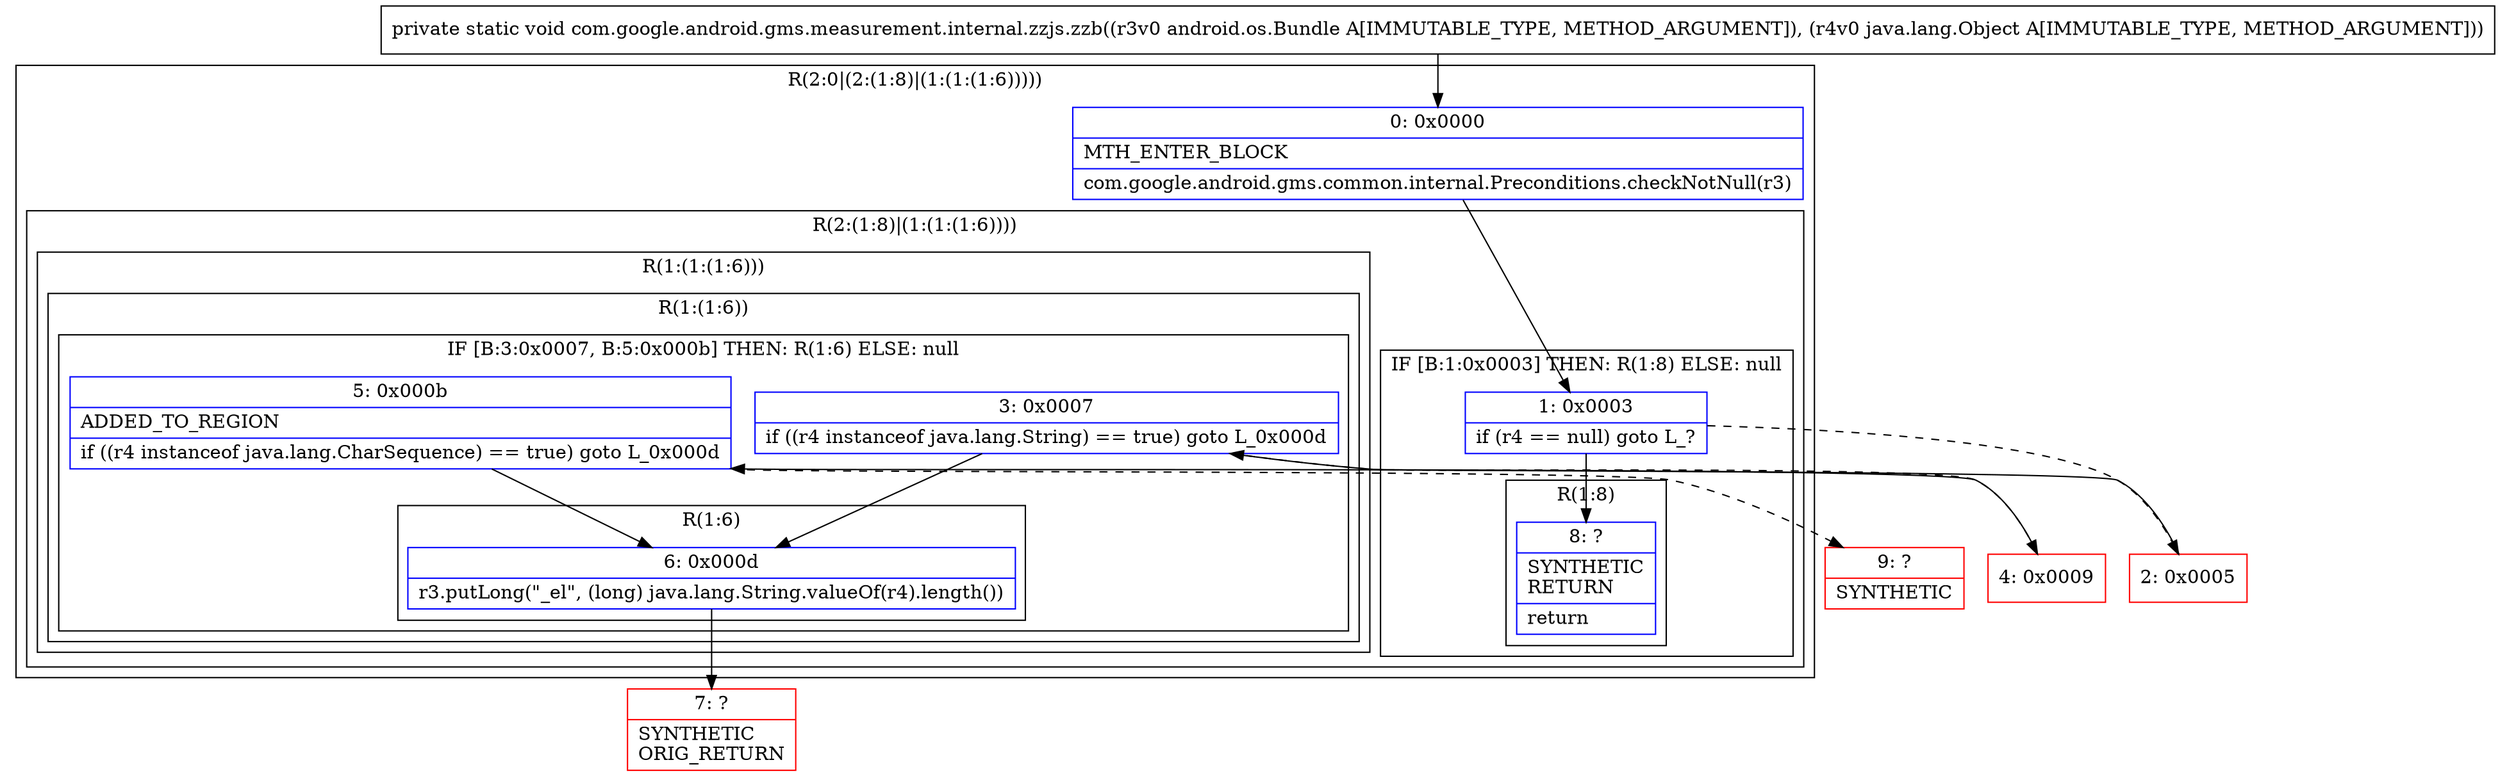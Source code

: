 digraph "CFG forcom.google.android.gms.measurement.internal.zzjs.zzb(Landroid\/os\/Bundle;Ljava\/lang\/Object;)V" {
subgraph cluster_Region_2133688307 {
label = "R(2:0|(2:(1:8)|(1:(1:(1:6)))))";
node [shape=record,color=blue];
Node_0 [shape=record,label="{0\:\ 0x0000|MTH_ENTER_BLOCK\l|com.google.android.gms.common.internal.Preconditions.checkNotNull(r3)\l}"];
subgraph cluster_Region_180894727 {
label = "R(2:(1:8)|(1:(1:(1:6))))";
node [shape=record,color=blue];
subgraph cluster_IfRegion_1707820859 {
label = "IF [B:1:0x0003] THEN: R(1:8) ELSE: null";
node [shape=record,color=blue];
Node_1 [shape=record,label="{1\:\ 0x0003|if (r4 == null) goto L_?\l}"];
subgraph cluster_Region_1038519098 {
label = "R(1:8)";
node [shape=record,color=blue];
Node_8 [shape=record,label="{8\:\ ?|SYNTHETIC\lRETURN\l|return\l}"];
}
}
subgraph cluster_Region_690010514 {
label = "R(1:(1:(1:6)))";
node [shape=record,color=blue];
subgraph cluster_Region_1648595125 {
label = "R(1:(1:6))";
node [shape=record,color=blue];
subgraph cluster_IfRegion_1569648985 {
label = "IF [B:3:0x0007, B:5:0x000b] THEN: R(1:6) ELSE: null";
node [shape=record,color=blue];
Node_3 [shape=record,label="{3\:\ 0x0007|if ((r4 instanceof java.lang.String) == true) goto L_0x000d\l}"];
Node_5 [shape=record,label="{5\:\ 0x000b|ADDED_TO_REGION\l|if ((r4 instanceof java.lang.CharSequence) == true) goto L_0x000d\l}"];
subgraph cluster_Region_1412963977 {
label = "R(1:6)";
node [shape=record,color=blue];
Node_6 [shape=record,label="{6\:\ 0x000d|r3.putLong(\"_el\", (long) java.lang.String.valueOf(r4).length())\l}"];
}
}
}
}
}
}
Node_2 [shape=record,color=red,label="{2\:\ 0x0005}"];
Node_4 [shape=record,color=red,label="{4\:\ 0x0009}"];
Node_7 [shape=record,color=red,label="{7\:\ ?|SYNTHETIC\lORIG_RETURN\l}"];
Node_9 [shape=record,color=red,label="{9\:\ ?|SYNTHETIC\l}"];
MethodNode[shape=record,label="{private static void com.google.android.gms.measurement.internal.zzjs.zzb((r3v0 android.os.Bundle A[IMMUTABLE_TYPE, METHOD_ARGUMENT]), (r4v0 java.lang.Object A[IMMUTABLE_TYPE, METHOD_ARGUMENT])) }"];
MethodNode -> Node_0;
Node_0 -> Node_1;
Node_1 -> Node_2[style=dashed];
Node_1 -> Node_8;
Node_3 -> Node_4[style=dashed];
Node_3 -> Node_6;
Node_5 -> Node_6;
Node_5 -> Node_9[style=dashed];
Node_6 -> Node_7;
Node_2 -> Node_3;
Node_4 -> Node_5;
}

